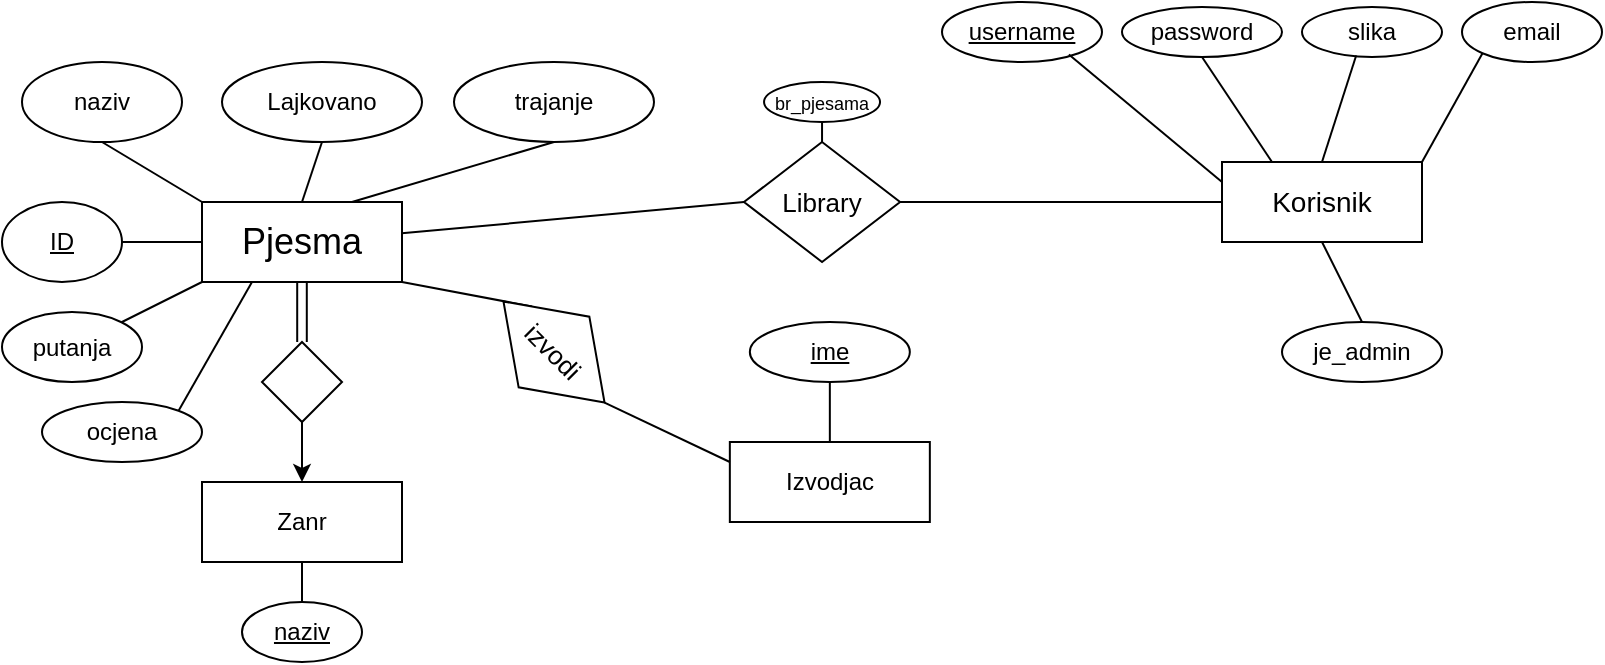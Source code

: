 <mxfile version="24.2.5" type="device">
  <diagram id="R2lEEEUBdFMjLlhIrx00" name="Page-1">
    <mxGraphModel dx="581" dy="318" grid="1" gridSize="10" guides="1" tooltips="1" connect="1" arrows="1" fold="1" page="1" pageScale="1" pageWidth="850" pageHeight="1100" math="0" shadow="0" extFonts="Permanent Marker^https://fonts.googleapis.com/css?family=Permanent+Marker">
      <root>
        <mxCell id="0" />
        <mxCell id="1" parent="0" />
        <mxCell id="MwNaQ1A6uIWa5wp6W2I6-2" value="&lt;font style=&quot;font-size: 18px;&quot;&gt;Pjesma&lt;/font&gt;" style="whiteSpace=wrap;html=1;align=center;" parent="1" vertex="1">
          <mxGeometry x="140" y="110" width="100" height="40" as="geometry" />
        </mxCell>
        <mxCell id="MwNaQ1A6uIWa5wp6W2I6-3" value="ID" style="ellipse;whiteSpace=wrap;html=1;align=center;fontStyle=4;" parent="1" vertex="1">
          <mxGeometry x="40" y="110" width="60" height="40" as="geometry" />
        </mxCell>
        <mxCell id="MwNaQ1A6uIWa5wp6W2I6-4" value="naziv" style="ellipse;whiteSpace=wrap;html=1;align=center;" parent="1" vertex="1">
          <mxGeometry x="50" y="40" width="80" height="40" as="geometry" />
        </mxCell>
        <mxCell id="MwNaQ1A6uIWa5wp6W2I6-6" value="Lajkovano" style="ellipse;whiteSpace=wrap;html=1;align=center;" parent="1" vertex="1">
          <mxGeometry x="150" y="40" width="100" height="40" as="geometry" />
        </mxCell>
        <mxCell id="MwNaQ1A6uIWa5wp6W2I6-7" value="Izvodjac" style="whiteSpace=wrap;html=1;align=center;" parent="1" vertex="1">
          <mxGeometry x="403.92" y="230" width="100" height="40" as="geometry" />
        </mxCell>
        <mxCell id="MwNaQ1A6uIWa5wp6W2I6-9" value="&lt;font style=&quot;font-size: 14px;&quot;&gt;Korisnik&lt;/font&gt;" style="whiteSpace=wrap;html=1;align=center;" parent="1" vertex="1">
          <mxGeometry x="650" y="90" width="100" height="40" as="geometry" />
        </mxCell>
        <mxCell id="MwNaQ1A6uIWa5wp6W2I6-11" value="username" style="ellipse;whiteSpace=wrap;html=1;align=center;fontStyle=4;" parent="1" vertex="1">
          <mxGeometry x="510" y="10" width="80" height="30" as="geometry" />
        </mxCell>
        <mxCell id="MwNaQ1A6uIWa5wp6W2I6-12" value="password" style="ellipse;whiteSpace=wrap;html=1;align=center;" parent="1" vertex="1">
          <mxGeometry x="600" y="12.5" width="80" height="25" as="geometry" />
        </mxCell>
        <mxCell id="MwNaQ1A6uIWa5wp6W2I6-13" style="edgeStyle=orthogonalEdgeStyle;rounded=0;orthogonalLoop=1;jettySize=auto;html=1;exitX=0.5;exitY=1;exitDx=0;exitDy=0;" parent="1" source="MwNaQ1A6uIWa5wp6W2I6-11" target="MwNaQ1A6uIWa5wp6W2I6-11" edge="1">
          <mxGeometry relative="1" as="geometry" />
        </mxCell>
        <mxCell id="MwNaQ1A6uIWa5wp6W2I6-14" value="slika" style="ellipse;whiteSpace=wrap;html=1;align=center;" parent="1" vertex="1">
          <mxGeometry x="690" y="12.5" width="70" height="25" as="geometry" />
        </mxCell>
        <mxCell id="MwNaQ1A6uIWa5wp6W2I6-15" value="email" style="ellipse;whiteSpace=wrap;html=1;align=center;" parent="1" vertex="1">
          <mxGeometry x="770" y="10" width="70" height="30" as="geometry" />
        </mxCell>
        <mxCell id="MwNaQ1A6uIWa5wp6W2I6-16" value="ime" style="ellipse;whiteSpace=wrap;html=1;align=center;fontStyle=4;" parent="1" vertex="1">
          <mxGeometry x="413.92" y="170" width="80" height="30" as="geometry" />
        </mxCell>
        <mxCell id="MwNaQ1A6uIWa5wp6W2I6-17" value="Zanr" style="whiteSpace=wrap;html=1;align=center;" parent="1" vertex="1">
          <mxGeometry x="140" y="250" width="100" height="40" as="geometry" />
        </mxCell>
        <mxCell id="MwNaQ1A6uIWa5wp6W2I6-18" value="naziv" style="ellipse;whiteSpace=wrap;html=1;align=center;fontStyle=4;" parent="1" vertex="1">
          <mxGeometry x="160" y="310" width="60" height="30" as="geometry" />
        </mxCell>
        <mxCell id="MwNaQ1A6uIWa5wp6W2I6-21" value="" style="endArrow=none;html=1;rounded=0;exitX=0.5;exitY=0;exitDx=0;exitDy=0;endFill=0;startArrow=classic;startFill=1;entryX=0.5;entryY=1;entryDx=0;entryDy=0;" parent="1" source="MwNaQ1A6uIWa5wp6W2I6-17" target="MwNaQ1A6uIWa5wp6W2I6-20" edge="1">
          <mxGeometry relative="1" as="geometry">
            <mxPoint x="180" y="210" as="sourcePoint" />
            <mxPoint x="160" y="200" as="targetPoint" />
          </mxGeometry>
        </mxCell>
        <mxCell id="MwNaQ1A6uIWa5wp6W2I6-20" value="" style="shape=rhombus;perimeter=rhombusPerimeter;whiteSpace=wrap;html=1;align=center;" parent="1" vertex="1">
          <mxGeometry x="170" y="180" width="40" height="40" as="geometry" />
        </mxCell>
        <mxCell id="MwNaQ1A6uIWa5wp6W2I6-22" value="" style="shape=link;html=1;rounded=0;entryX=0.5;entryY=0;entryDx=0;entryDy=0;exitX=0.5;exitY=1;exitDx=0;exitDy=0;width=4.8;" parent="1" source="MwNaQ1A6uIWa5wp6W2I6-2" target="MwNaQ1A6uIWa5wp6W2I6-20" edge="1">
          <mxGeometry relative="1" as="geometry">
            <mxPoint x="218.95" y="151.22" as="sourcePoint" />
            <mxPoint x="221.05" y="178.78" as="targetPoint" />
          </mxGeometry>
        </mxCell>
        <mxCell id="MwNaQ1A6uIWa5wp6W2I6-26" value="" style="endArrow=none;html=1;rounded=0;entryX=0;entryY=0.25;entryDx=0;entryDy=0;exitX=1;exitY=0.5;exitDx=0;exitDy=0;" parent="1" source="MwNaQ1A6uIWa5wp6W2I6-25" target="MwNaQ1A6uIWa5wp6W2I6-7" edge="1">
          <mxGeometry relative="1" as="geometry">
            <mxPoint x="240" y="150" as="sourcePoint" />
            <mxPoint x="400" y="150" as="targetPoint" />
          </mxGeometry>
        </mxCell>
        <mxCell id="MwNaQ1A6uIWa5wp6W2I6-28" value="" style="endArrow=none;html=1;rounded=0;entryX=0;entryY=0.25;entryDx=0;entryDy=0;exitX=1;exitY=1;exitDx=0;exitDy=0;" parent="1" source="MwNaQ1A6uIWa5wp6W2I6-2" target="MwNaQ1A6uIWa5wp6W2I6-25" edge="1">
          <mxGeometry relative="1" as="geometry">
            <mxPoint x="240" y="150" as="sourcePoint" />
            <mxPoint x="390" y="210" as="targetPoint" />
          </mxGeometry>
        </mxCell>
        <mxCell id="MwNaQ1A6uIWa5wp6W2I6-25" value="&lt;font style=&quot;font-size: 13px;&quot;&gt;izvodi&lt;/font&gt;" style="shape=rhombus;perimeter=rhombusPerimeter;whiteSpace=wrap;html=1;align=center;rotation=45;" parent="1" vertex="1">
          <mxGeometry x="280.27" y="160" width="71.46" height="50" as="geometry" />
        </mxCell>
        <mxCell id="MwNaQ1A6uIWa5wp6W2I6-29" value="trajanje" style="ellipse;whiteSpace=wrap;html=1;align=center;" parent="1" vertex="1">
          <mxGeometry x="266" y="40" width="100" height="40" as="geometry" />
        </mxCell>
        <mxCell id="MwNaQ1A6uIWa5wp6W2I6-30" value="" style="endArrow=none;html=1;rounded=0;entryX=0;entryY=0.5;entryDx=0;entryDy=0;exitX=1;exitY=0.5;exitDx=0;exitDy=0;" parent="1" source="MwNaQ1A6uIWa5wp6W2I6-32" target="MwNaQ1A6uIWa5wp6W2I6-9" edge="1">
          <mxGeometry relative="1" as="geometry">
            <mxPoint x="510" y="130" as="sourcePoint" />
            <mxPoint x="619.2" y="73.02" as="targetPoint" />
          </mxGeometry>
        </mxCell>
        <mxCell id="MwNaQ1A6uIWa5wp6W2I6-31" value="" style="endArrow=none;html=1;rounded=0;exitX=0.999;exitY=0.391;exitDx=0;exitDy=0;exitPerimeter=0;entryX=0;entryY=0.5;entryDx=0;entryDy=0;" parent="1" source="MwNaQ1A6uIWa5wp6W2I6-2" target="MwNaQ1A6uIWa5wp6W2I6-32" edge="1">
          <mxGeometry relative="1" as="geometry">
            <mxPoint x="230.0" y="119.58" as="sourcePoint" />
            <mxPoint x="370" y="100" as="targetPoint" />
          </mxGeometry>
        </mxCell>
        <mxCell id="MwNaQ1A6uIWa5wp6W2I6-32" value="&lt;span style=&quot;font-size: 13px;&quot;&gt;Library&lt;/span&gt;" style="shape=rhombus;perimeter=rhombusPerimeter;whiteSpace=wrap;html=1;align=center;rotation=0;" parent="1" vertex="1">
          <mxGeometry x="411.0" y="80" width="78.04" height="60" as="geometry" />
        </mxCell>
        <mxCell id="MwNaQ1A6uIWa5wp6W2I6-36" value="&lt;font style=&quot;font-size: 9px;&quot;&gt;br_pjesama&lt;/font&gt;" style="ellipse;whiteSpace=wrap;html=1;align=center;" parent="1" vertex="1">
          <mxGeometry x="421.02" y="50" width="58" height="20" as="geometry" />
        </mxCell>
        <mxCell id="MwNaQ1A6uIWa5wp6W2I6-37" value="je_admin" style="ellipse;whiteSpace=wrap;html=1;align=center;" parent="1" vertex="1">
          <mxGeometry x="680" y="170" width="80" height="30" as="geometry" />
        </mxCell>
        <mxCell id="MwNaQ1A6uIWa5wp6W2I6-38" value="" style="endArrow=none;html=1;rounded=0;exitX=0.5;exitY=1;exitDx=0;exitDy=0;entryX=0;entryY=0;entryDx=0;entryDy=0;" parent="1" source="MwNaQ1A6uIWa5wp6W2I6-4" target="MwNaQ1A6uIWa5wp6W2I6-2" edge="1">
          <mxGeometry relative="1" as="geometry">
            <mxPoint x="140" y="190" as="sourcePoint" />
            <mxPoint x="300" y="190" as="targetPoint" />
          </mxGeometry>
        </mxCell>
        <mxCell id="MwNaQ1A6uIWa5wp6W2I6-39" value="" style="endArrow=none;html=1;rounded=0;exitX=0.5;exitY=1;exitDx=0;exitDy=0;entryX=0.5;entryY=0;entryDx=0;entryDy=0;" parent="1" source="MwNaQ1A6uIWa5wp6W2I6-6" target="MwNaQ1A6uIWa5wp6W2I6-2" edge="1">
          <mxGeometry relative="1" as="geometry">
            <mxPoint x="160" y="80" as="sourcePoint" />
            <mxPoint x="210" y="110" as="targetPoint" />
          </mxGeometry>
        </mxCell>
        <mxCell id="MwNaQ1A6uIWa5wp6W2I6-40" value="" style="endArrow=none;html=1;rounded=0;exitX=1;exitY=0.5;exitDx=0;exitDy=0;entryX=0;entryY=0.5;entryDx=0;entryDy=0;" parent="1" source="MwNaQ1A6uIWa5wp6W2I6-3" target="MwNaQ1A6uIWa5wp6W2I6-2" edge="1">
          <mxGeometry relative="1" as="geometry">
            <mxPoint x="90" y="100" as="sourcePoint" />
            <mxPoint x="140" y="130" as="targetPoint" />
          </mxGeometry>
        </mxCell>
        <mxCell id="MwNaQ1A6uIWa5wp6W2I6-41" value="" style="endArrow=none;html=1;rounded=0;exitX=0.5;exitY=1;exitDx=0;exitDy=0;entryX=0.75;entryY=0;entryDx=0;entryDy=0;" parent="1" source="MwNaQ1A6uIWa5wp6W2I6-29" target="MwNaQ1A6uIWa5wp6W2I6-2" edge="1">
          <mxGeometry relative="1" as="geometry">
            <mxPoint x="100" y="90" as="sourcePoint" />
            <mxPoint x="150" y="120" as="targetPoint" />
          </mxGeometry>
        </mxCell>
        <mxCell id="MwNaQ1A6uIWa5wp6W2I6-42" value="" style="endArrow=none;html=1;rounded=0;exitX=0.5;exitY=1;exitDx=0;exitDy=0;entryX=0.5;entryY=0;entryDx=0;entryDy=0;" parent="1" source="MwNaQ1A6uIWa5wp6W2I6-36" target="MwNaQ1A6uIWa5wp6W2I6-32" edge="1">
          <mxGeometry relative="1" as="geometry">
            <mxPoint x="445.98" y="45" as="sourcePoint" />
            <mxPoint x="435.98" y="75" as="targetPoint" />
          </mxGeometry>
        </mxCell>
        <mxCell id="MwNaQ1A6uIWa5wp6W2I6-43" value="" style="endArrow=none;html=1;rounded=0;exitX=0.793;exitY=0.876;exitDx=0;exitDy=0;entryX=0;entryY=0.25;entryDx=0;entryDy=0;exitPerimeter=0;" parent="1" source="MwNaQ1A6uIWa5wp6W2I6-11" target="MwNaQ1A6uIWa5wp6W2I6-9" edge="1">
          <mxGeometry relative="1" as="geometry">
            <mxPoint x="580" y="37.5" as="sourcePoint" />
            <mxPoint x="630" y="67.5" as="targetPoint" />
          </mxGeometry>
        </mxCell>
        <mxCell id="MwNaQ1A6uIWa5wp6W2I6-44" value="" style="endArrow=none;html=1;rounded=0;exitX=0.5;exitY=1;exitDx=0;exitDy=0;entryX=0.25;entryY=0;entryDx=0;entryDy=0;" parent="1" source="MwNaQ1A6uIWa5wp6W2I6-12" target="MwNaQ1A6uIWa5wp6W2I6-9" edge="1">
          <mxGeometry relative="1" as="geometry">
            <mxPoint x="620" y="50" as="sourcePoint" />
            <mxPoint x="680" y="50" as="targetPoint" />
          </mxGeometry>
        </mxCell>
        <mxCell id="MwNaQ1A6uIWa5wp6W2I6-45" value="" style="endArrow=none;html=1;rounded=0;exitX=0.387;exitY=0.97;exitDx=0;exitDy=0;entryX=0.5;entryY=0;entryDx=0;entryDy=0;exitPerimeter=0;" parent="1" source="MwNaQ1A6uIWa5wp6W2I6-14" target="MwNaQ1A6uIWa5wp6W2I6-9" edge="1">
          <mxGeometry relative="1" as="geometry">
            <mxPoint x="650" y="48" as="sourcePoint" />
            <mxPoint x="665" y="70" as="targetPoint" />
          </mxGeometry>
        </mxCell>
        <mxCell id="MwNaQ1A6uIWa5wp6W2I6-46" value="" style="endArrow=none;html=1;rounded=0;exitX=0;exitY=1;exitDx=0;exitDy=0;entryX=1;entryY=0;entryDx=0;entryDy=0;" parent="1" source="MwNaQ1A6uIWa5wp6W2I6-15" target="MwNaQ1A6uIWa5wp6W2I6-9" edge="1">
          <mxGeometry relative="1" as="geometry">
            <mxPoint x="760" y="46" as="sourcePoint" />
            <mxPoint x="817" y="80" as="targetPoint" />
          </mxGeometry>
        </mxCell>
        <mxCell id="MwNaQ1A6uIWa5wp6W2I6-47" value="" style="endArrow=none;html=1;rounded=0;exitX=0.5;exitY=1;exitDx=0;exitDy=0;entryX=0.5;entryY=0;entryDx=0;entryDy=0;" parent="1" source="MwNaQ1A6uIWa5wp6W2I6-9" target="MwNaQ1A6uIWa5wp6W2I6-37" edge="1">
          <mxGeometry relative="1" as="geometry">
            <mxPoint x="650" y="105" as="sourcePoint" />
            <mxPoint x="700" y="115" as="targetPoint" />
          </mxGeometry>
        </mxCell>
        <mxCell id="MwNaQ1A6uIWa5wp6W2I6-48" value="" style="endArrow=none;html=1;rounded=0;exitX=0.5;exitY=1;exitDx=0;exitDy=0;entryX=0.5;entryY=0;entryDx=0;entryDy=0;" parent="1" source="MwNaQ1A6uIWa5wp6W2I6-16" target="MwNaQ1A6uIWa5wp6W2I6-7" edge="1">
          <mxGeometry relative="1" as="geometry">
            <mxPoint x="580" y="150" as="sourcePoint" />
            <mxPoint x="440" y="200" as="targetPoint" />
          </mxGeometry>
        </mxCell>
        <mxCell id="MwNaQ1A6uIWa5wp6W2I6-49" value="" style="endArrow=none;html=1;rounded=0;exitX=0.5;exitY=1;exitDx=0;exitDy=0;entryX=0.5;entryY=0;entryDx=0;entryDy=0;" parent="1" source="MwNaQ1A6uIWa5wp6W2I6-17" target="MwNaQ1A6uIWa5wp6W2I6-18" edge="1">
          <mxGeometry relative="1" as="geometry">
            <mxPoint x="250" y="280" as="sourcePoint" />
            <mxPoint x="250" y="330" as="targetPoint" />
          </mxGeometry>
        </mxCell>
        <mxCell id="VKFP-JDBoQ5bNDpIp4uk-1" value="putanja" style="ellipse;whiteSpace=wrap;html=1;align=center;" vertex="1" parent="1">
          <mxGeometry x="40" y="165" width="70" height="35" as="geometry" />
        </mxCell>
        <mxCell id="VKFP-JDBoQ5bNDpIp4uk-2" value="ocjena" style="ellipse;whiteSpace=wrap;html=1;align=center;" vertex="1" parent="1">
          <mxGeometry x="60" y="210" width="80" height="30" as="geometry" />
        </mxCell>
        <mxCell id="VKFP-JDBoQ5bNDpIp4uk-3" value="" style="endArrow=none;html=1;rounded=0;exitX=1;exitY=0;exitDx=0;exitDy=0;entryX=0;entryY=1;entryDx=0;entryDy=0;" edge="1" parent="1" source="VKFP-JDBoQ5bNDpIp4uk-1" target="MwNaQ1A6uIWa5wp6W2I6-2">
          <mxGeometry relative="1" as="geometry">
            <mxPoint x="110" y="140" as="sourcePoint" />
            <mxPoint x="150" y="140" as="targetPoint" />
          </mxGeometry>
        </mxCell>
        <mxCell id="VKFP-JDBoQ5bNDpIp4uk-4" value="" style="endArrow=none;html=1;rounded=0;exitX=1;exitY=0;exitDx=0;exitDy=0;entryX=0.25;entryY=1;entryDx=0;entryDy=0;" edge="1" parent="1" source="VKFP-JDBoQ5bNDpIp4uk-2" target="MwNaQ1A6uIWa5wp6W2I6-2">
          <mxGeometry relative="1" as="geometry">
            <mxPoint x="110" y="180" as="sourcePoint" />
            <mxPoint x="150" y="160" as="targetPoint" />
          </mxGeometry>
        </mxCell>
      </root>
    </mxGraphModel>
  </diagram>
</mxfile>
